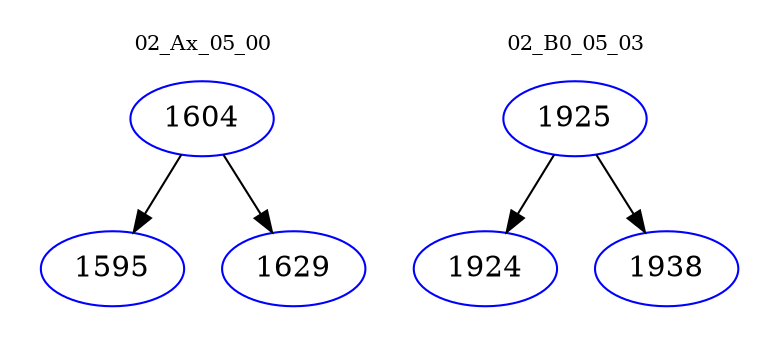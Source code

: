 digraph{
subgraph cluster_0 {
color = white
label = "02_Ax_05_00";
fontsize=10;
T0_1604 [label="1604", color="blue"]
T0_1604 -> T0_1595 [color="black"]
T0_1595 [label="1595", color="blue"]
T0_1604 -> T0_1629 [color="black"]
T0_1629 [label="1629", color="blue"]
}
subgraph cluster_1 {
color = white
label = "02_B0_05_03";
fontsize=10;
T1_1925 [label="1925", color="blue"]
T1_1925 -> T1_1924 [color="black"]
T1_1924 [label="1924", color="blue"]
T1_1925 -> T1_1938 [color="black"]
T1_1938 [label="1938", color="blue"]
}
}
